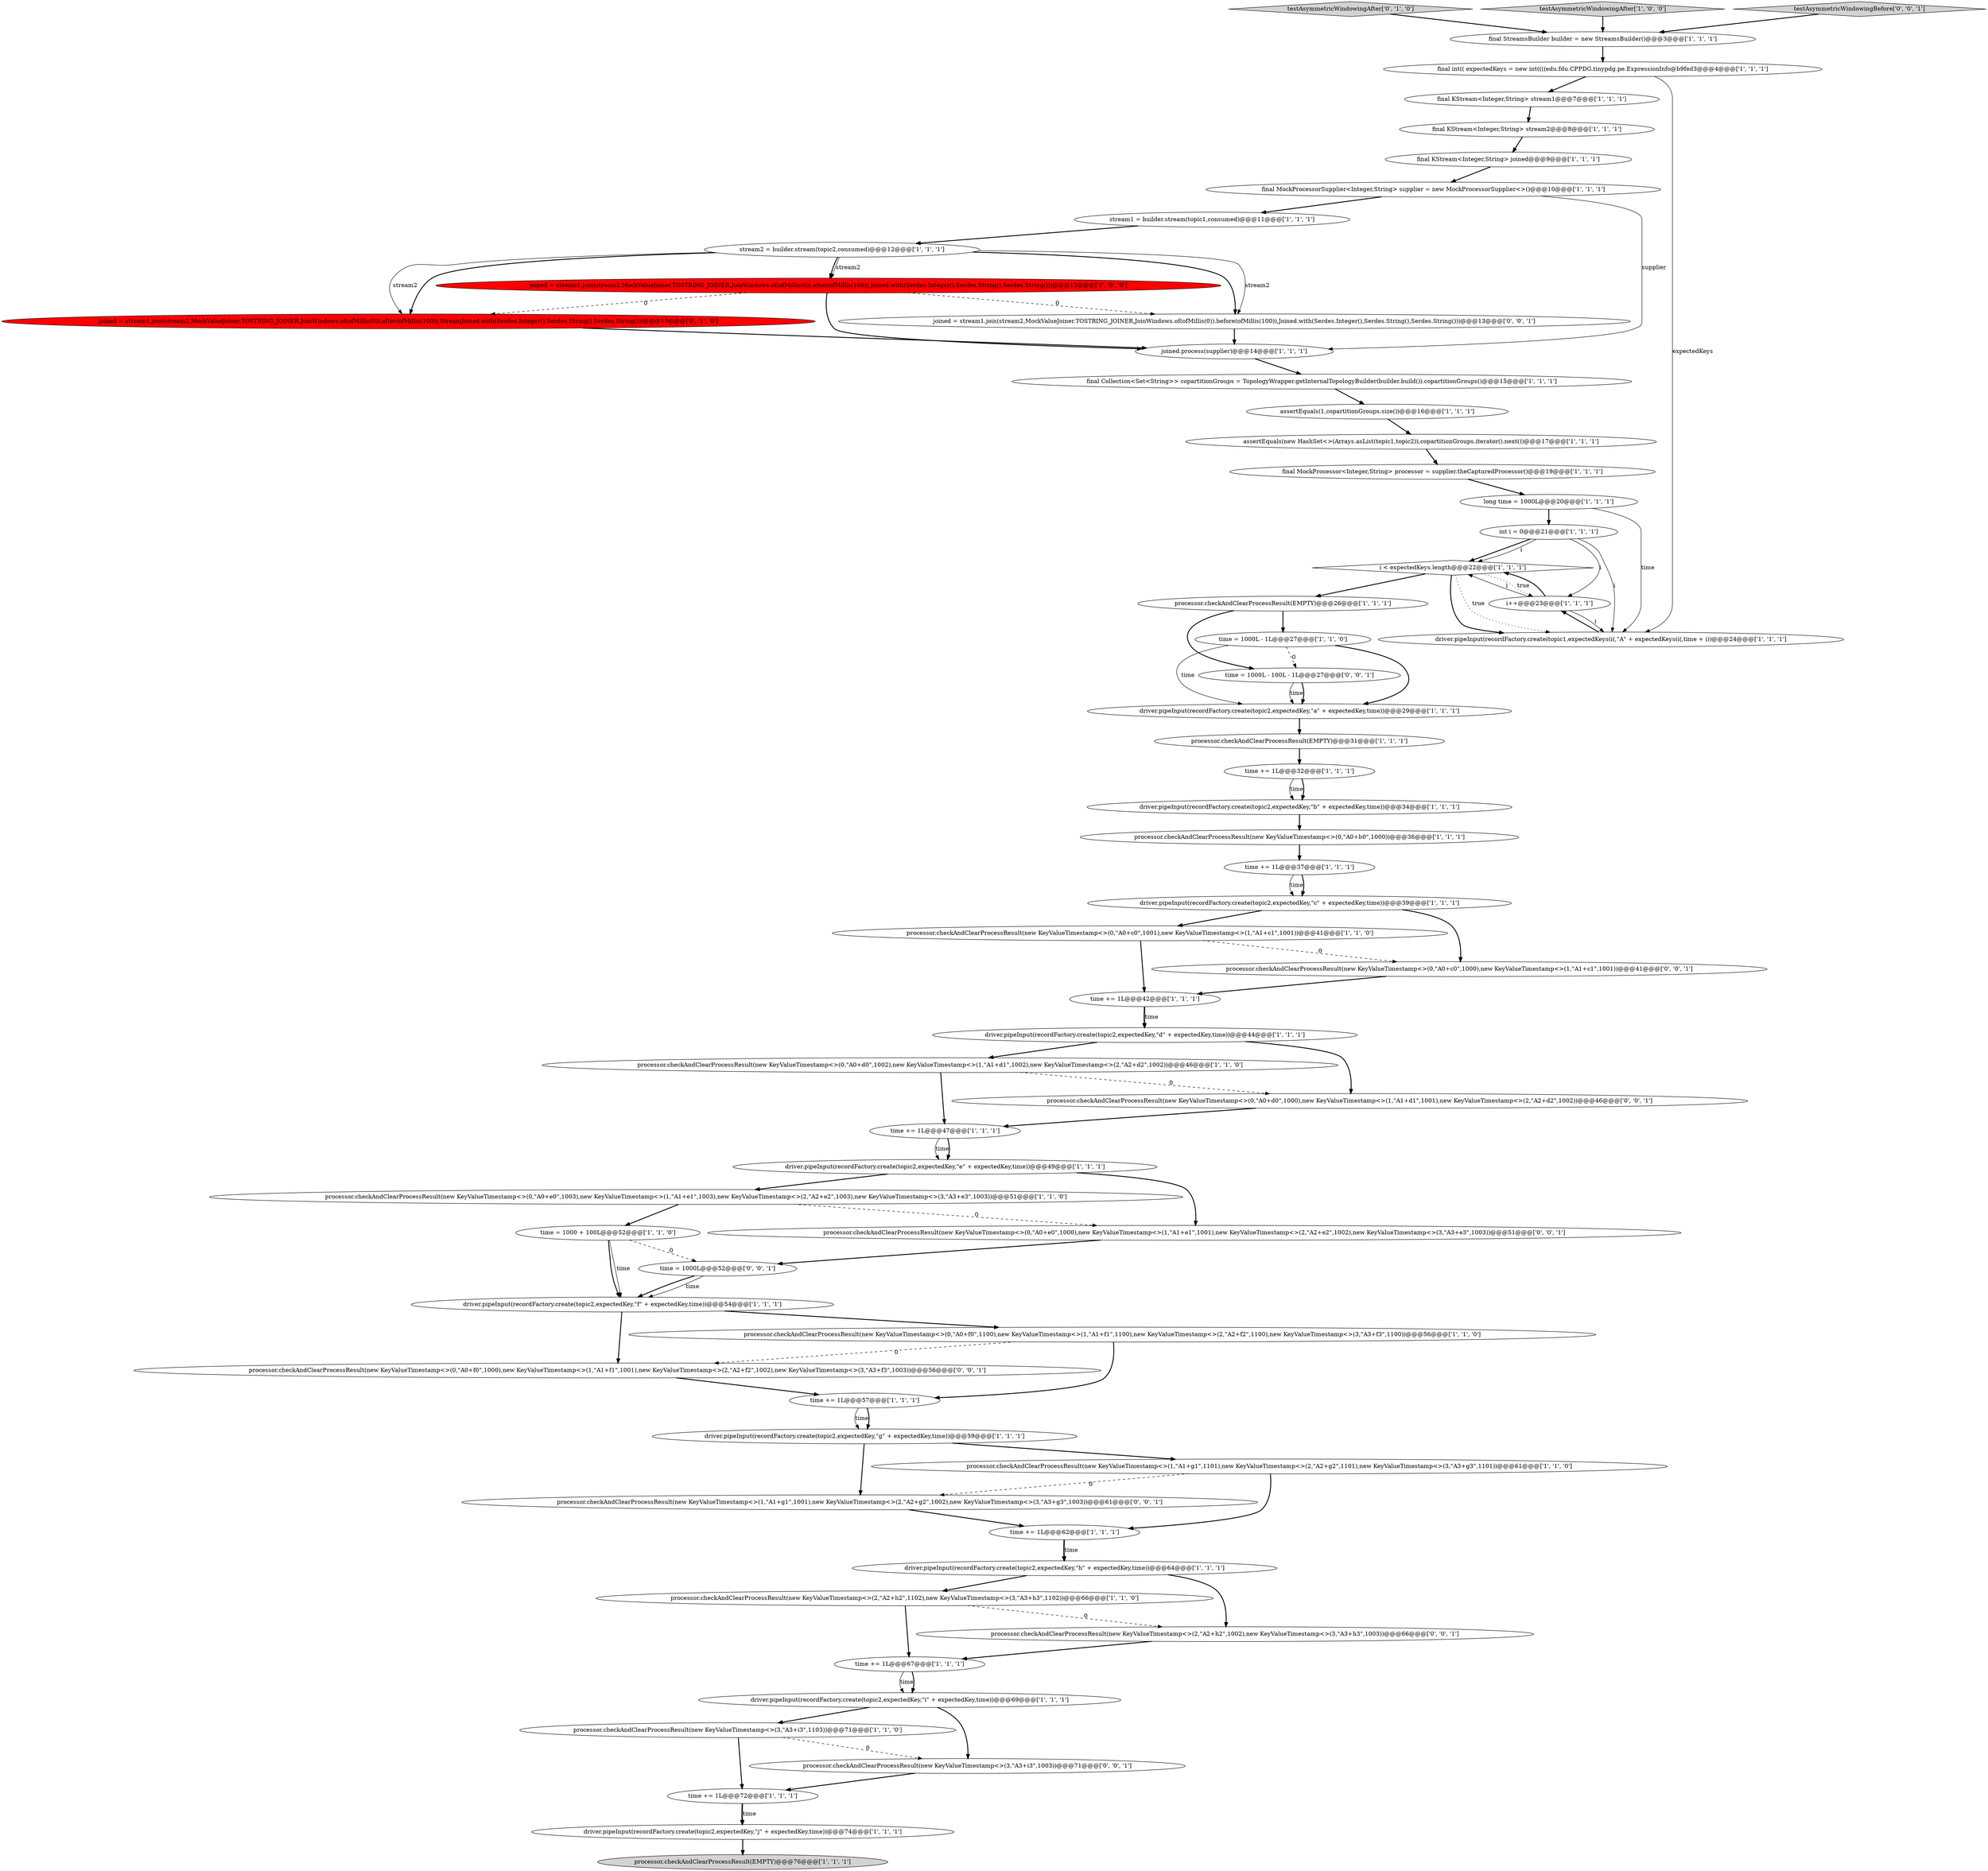 digraph {
20 [style = filled, label = "joined = stream1.join(stream2,MockValueJoiner.TOSTRING_JOINER,JoinWindows.of(ofMillis(0)).after(ofMillis(100)),Joined.with(Serdes.Integer(),Serdes.String(),Serdes.String()))@@@13@@@['1', '0', '0']", fillcolor = red, shape = ellipse image = "AAA1AAABBB1BBB"];
47 [style = filled, label = "time += 1L@@@37@@@['1', '1', '1']", fillcolor = white, shape = ellipse image = "AAA0AAABBB1BBB"];
44 [style = filled, label = "time += 1L@@@62@@@['1', '1', '1']", fillcolor = white, shape = ellipse image = "AAA0AAABBB1BBB"];
17 [style = filled, label = "stream2 = builder.stream(topic2,consumed)@@@12@@@['1', '1', '1']", fillcolor = white, shape = ellipse image = "AAA0AAABBB1BBB"];
42 [style = filled, label = "processor.checkAndClearProcessResult(new KeyValueTimestamp<>(0,\"A0+c0\",1001),new KeyValueTimestamp<>(1,\"A1+c1\",1001))@@@41@@@['1', '1', '0']", fillcolor = white, shape = ellipse image = "AAA0AAABBB1BBB"];
53 [style = filled, label = "processor.checkAndClearProcessResult(new KeyValueTimestamp<>(0,\"A0+f0\",1000),new KeyValueTimestamp<>(1,\"A1+f1\",1001),new KeyValueTimestamp<>(2,\"A2+f2\",1002),new KeyValueTimestamp<>(3,\"A3+f3\",1003))@@@56@@@['0', '0', '1']", fillcolor = white, shape = ellipse image = "AAA0AAABBB3BBB"];
46 [style = filled, label = "time += 1L@@@57@@@['1', '1', '1']", fillcolor = white, shape = ellipse image = "AAA0AAABBB1BBB"];
59 [style = filled, label = "processor.checkAndClearProcessResult(new KeyValueTimestamp<>(1,\"A1+g1\",1001),new KeyValueTimestamp<>(2,\"A2+g2\",1002),new KeyValueTimestamp<>(3,\"A3+g3\",1003))@@@61@@@['0', '0', '1']", fillcolor = white, shape = ellipse image = "AAA0AAABBB3BBB"];
61 [style = filled, label = "time = 1000L@@@52@@@['0', '0', '1']", fillcolor = white, shape = ellipse image = "AAA0AAABBB3BBB"];
32 [style = filled, label = "processor.checkAndClearProcessResult(new KeyValueTimestamp<>(1,\"A1+g1\",1101),new KeyValueTimestamp<>(2,\"A2+g2\",1101),new KeyValueTimestamp<>(3,\"A3+g3\",1101))@@@61@@@['1', '1', '0']", fillcolor = white, shape = ellipse image = "AAA0AAABBB1BBB"];
40 [style = filled, label = "i < expectedKeys.length@@@22@@@['1', '1', '1']", fillcolor = white, shape = diamond image = "AAA0AAABBB1BBB"];
3 [style = filled, label = "final KStream<Integer,String> joined@@@9@@@['1', '1', '1']", fillcolor = white, shape = ellipse image = "AAA0AAABBB1BBB"];
52 [style = filled, label = "joined = stream1.join(stream2,MockValueJoiner.TOSTRING_JOINER,JoinWindows.of(ofMillis(0)).after(ofMillis(100)),StreamJoined.with(Serdes.Integer(),Serdes.String(),Serdes.String()))@@@13@@@['0', '1', '0']", fillcolor = red, shape = ellipse image = "AAA1AAABBB2BBB"];
57 [style = filled, label = "joined = stream1.join(stream2,MockValueJoiner.TOSTRING_JOINER,JoinWindows.of(ofMillis(0)).before(ofMillis(100)),Joined.with(Serdes.Integer(),Serdes.String(),Serdes.String()))@@@13@@@['0', '0', '1']", fillcolor = white, shape = ellipse image = "AAA0AAABBB3BBB"];
31 [style = filled, label = "time += 1L@@@72@@@['1', '1', '1']", fillcolor = white, shape = ellipse image = "AAA0AAABBB1BBB"];
19 [style = filled, label = "assertEquals(1,copartitionGroups.size())@@@16@@@['1', '1', '1']", fillcolor = white, shape = ellipse image = "AAA0AAABBB1BBB"];
62 [style = filled, label = "processor.checkAndClearProcessResult(new KeyValueTimestamp<>(0,\"A0+c0\",1000),new KeyValueTimestamp<>(1,\"A1+c1\",1001))@@@41@@@['0', '0', '1']", fillcolor = white, shape = ellipse image = "AAA0AAABBB3BBB"];
11 [style = filled, label = "time = 1000 + 100L@@@52@@@['1', '1', '0']", fillcolor = white, shape = ellipse image = "AAA0AAABBB1BBB"];
6 [style = filled, label = "processor.checkAndClearProcessResult(new KeyValueTimestamp<>(0,\"A0+d0\",1002),new KeyValueTimestamp<>(1,\"A1+d1\",1002),new KeyValueTimestamp<>(2,\"A2+d2\",1002))@@@46@@@['1', '1', '0']", fillcolor = white, shape = ellipse image = "AAA0AAABBB1BBB"];
51 [style = filled, label = "testAsymmetricWindowingAfter['0', '1', '0']", fillcolor = lightgray, shape = diamond image = "AAA0AAABBB2BBB"];
16 [style = filled, label = "driver.pipeInput(recordFactory.create(topic2,expectedKey,\"f\" + expectedKey,time))@@@54@@@['1', '1', '1']", fillcolor = white, shape = ellipse image = "AAA0AAABBB1BBB"];
24 [style = filled, label = "final MockProcessorSupplier<Integer,String> supplier = new MockProcessorSupplier<>()@@@10@@@['1', '1', '1']", fillcolor = white, shape = ellipse image = "AAA0AAABBB1BBB"];
37 [style = filled, label = "final MockProcessor<Integer,String> processor = supplier.theCapturedProcessor()@@@19@@@['1', '1', '1']", fillcolor = white, shape = ellipse image = "AAA0AAABBB1BBB"];
48 [style = filled, label = "long time = 1000L@@@20@@@['1', '1', '1']", fillcolor = white, shape = ellipse image = "AAA0AAABBB1BBB"];
34 [style = filled, label = "processor.checkAndClearProcessResult(new KeyValueTimestamp<>(2,\"A2+h2\",1102),new KeyValueTimestamp<>(3,\"A3+h3\",1102))@@@66@@@['1', '1', '0']", fillcolor = white, shape = ellipse image = "AAA0AAABBB1BBB"];
39 [style = filled, label = "int i = 0@@@21@@@['1', '1', '1']", fillcolor = white, shape = ellipse image = "AAA0AAABBB1BBB"];
26 [style = filled, label = "driver.pipeInput(recordFactory.create(topic2,expectedKey,\"e\" + expectedKey,time))@@@49@@@['1', '1', '1']", fillcolor = white, shape = ellipse image = "AAA0AAABBB1BBB"];
23 [style = filled, label = "driver.pipeInput(recordFactory.create(topic2,expectedKey,\"a\" + expectedKey,time))@@@29@@@['1', '1', '1']", fillcolor = white, shape = ellipse image = "AAA0AAABBB1BBB"];
41 [style = filled, label = "processor.checkAndClearProcessResult(EMPTY)@@@26@@@['1', '1', '1']", fillcolor = white, shape = ellipse image = "AAA0AAABBB1BBB"];
30 [style = filled, label = "final KStream<Integer,String> stream2@@@8@@@['1', '1', '1']", fillcolor = white, shape = ellipse image = "AAA0AAABBB1BBB"];
63 [style = filled, label = "processor.checkAndClearProcessResult(new KeyValueTimestamp<>(2,\"A2+h2\",1002),new KeyValueTimestamp<>(3,\"A3+h3\",1003))@@@66@@@['0', '0', '1']", fillcolor = white, shape = ellipse image = "AAA0AAABBB3BBB"];
15 [style = filled, label = "stream1 = builder.stream(topic1,consumed)@@@11@@@['1', '1', '1']", fillcolor = white, shape = ellipse image = "AAA0AAABBB1BBB"];
25 [style = filled, label = "processor.checkAndClearProcessResult(new KeyValueTimestamp<>(3,\"A3+i3\",1103))@@@71@@@['1', '1', '0']", fillcolor = white, shape = ellipse image = "AAA0AAABBB1BBB"];
28 [style = filled, label = "time += 1L@@@42@@@['1', '1', '1']", fillcolor = white, shape = ellipse image = "AAA0AAABBB1BBB"];
50 [style = filled, label = "testAsymmetricWindowingAfter['1', '0', '0']", fillcolor = lightgray, shape = diamond image = "AAA0AAABBB1BBB"];
1 [style = filled, label = "time += 1L@@@32@@@['1', '1', '1']", fillcolor = white, shape = ellipse image = "AAA0AAABBB1BBB"];
18 [style = filled, label = "final KStream<Integer,String> stream1@@@7@@@['1', '1', '1']", fillcolor = white, shape = ellipse image = "AAA0AAABBB1BBB"];
36 [style = filled, label = "final StreamsBuilder builder = new StreamsBuilder()@@@3@@@['1', '1', '1']", fillcolor = white, shape = ellipse image = "AAA0AAABBB1BBB"];
43 [style = filled, label = "driver.pipeInput(recordFactory.create(topic2,expectedKey,\"g\" + expectedKey,time))@@@59@@@['1', '1', '1']", fillcolor = white, shape = ellipse image = "AAA0AAABBB1BBB"];
55 [style = filled, label = "processor.checkAndClearProcessResult(new KeyValueTimestamp<>(3,\"A3+i3\",1003))@@@71@@@['0', '0', '1']", fillcolor = white, shape = ellipse image = "AAA0AAABBB3BBB"];
27 [style = filled, label = "processor.checkAndClearProcessResult(new KeyValueTimestamp<>(0,\"A0+f0\",1100),new KeyValueTimestamp<>(1,\"A1+f1\",1100),new KeyValueTimestamp<>(2,\"A2+f2\",1100),new KeyValueTimestamp<>(3,\"A3+f3\",1100))@@@56@@@['1', '1', '0']", fillcolor = white, shape = ellipse image = "AAA0AAABBB1BBB"];
14 [style = filled, label = "time += 1L@@@67@@@['1', '1', '1']", fillcolor = white, shape = ellipse image = "AAA0AAABBB1BBB"];
8 [style = filled, label = "driver.pipeInput(recordFactory.create(topic2,expectedKey,\"c\" + expectedKey,time))@@@39@@@['1', '1', '1']", fillcolor = white, shape = ellipse image = "AAA0AAABBB1BBB"];
13 [style = filled, label = "driver.pipeInput(recordFactory.create(topic2,expectedKey,\"i\" + expectedKey,time))@@@69@@@['1', '1', '1']", fillcolor = white, shape = ellipse image = "AAA0AAABBB1BBB"];
7 [style = filled, label = "i++@@@23@@@['1', '1', '1']", fillcolor = white, shape = ellipse image = "AAA0AAABBB1BBB"];
4 [style = filled, label = "driver.pipeInput(recordFactory.create(topic2,expectedKey,\"b\" + expectedKey,time))@@@34@@@['1', '1', '1']", fillcolor = white, shape = ellipse image = "AAA0AAABBB1BBB"];
60 [style = filled, label = "processor.checkAndClearProcessResult(new KeyValueTimestamp<>(0,\"A0+d0\",1000),new KeyValueTimestamp<>(1,\"A1+d1\",1001),new KeyValueTimestamp<>(2,\"A2+d2\",1002))@@@46@@@['0', '0', '1']", fillcolor = white, shape = ellipse image = "AAA0AAABBB3BBB"];
54 [style = filled, label = "testAsymmetricWindowingBefore['0', '0', '1']", fillcolor = lightgray, shape = diamond image = "AAA0AAABBB3BBB"];
10 [style = filled, label = "final int(( expectedKeys = new int((((edu.fdu.CPPDG.tinypdg.pe.ExpressionInfo@b9fed3@@@4@@@['1', '1', '1']", fillcolor = white, shape = ellipse image = "AAA0AAABBB1BBB"];
29 [style = filled, label = "processor.checkAndClearProcessResult(new KeyValueTimestamp<>(0,\"A0+e0\",1003),new KeyValueTimestamp<>(1,\"A1+e1\",1003),new KeyValueTimestamp<>(2,\"A2+e2\",1003),new KeyValueTimestamp<>(3,\"A3+e3\",1003))@@@51@@@['1', '1', '0']", fillcolor = white, shape = ellipse image = "AAA0AAABBB1BBB"];
21 [style = filled, label = "driver.pipeInput(recordFactory.create(topic2,expectedKey,\"h\" + expectedKey,time))@@@64@@@['1', '1', '1']", fillcolor = white, shape = ellipse image = "AAA0AAABBB1BBB"];
38 [style = filled, label = "driver.pipeInput(recordFactory.create(topic2,expectedKey,\"d\" + expectedKey,time))@@@44@@@['1', '1', '1']", fillcolor = white, shape = ellipse image = "AAA0AAABBB1BBB"];
22 [style = filled, label = "time = 1000L - 1L@@@27@@@['1', '1', '0']", fillcolor = white, shape = ellipse image = "AAA0AAABBB1BBB"];
2 [style = filled, label = "final Collection<Set<String>> copartitionGroups = TopologyWrapper.getInternalTopologyBuilder(builder.build()).copartitionGroups()@@@15@@@['1', '1', '1']", fillcolor = white, shape = ellipse image = "AAA0AAABBB1BBB"];
56 [style = filled, label = "time = 1000L - 100L - 1L@@@27@@@['0', '0', '1']", fillcolor = white, shape = ellipse image = "AAA0AAABBB3BBB"];
45 [style = filled, label = "driver.pipeInput(recordFactory.create(topic1,expectedKeys(i(,\"A\" + expectedKeys(i(,time + i))@@@24@@@['1', '1', '1']", fillcolor = white, shape = ellipse image = "AAA0AAABBB1BBB"];
35 [style = filled, label = "joined.process(supplier)@@@14@@@['1', '1', '1']", fillcolor = white, shape = ellipse image = "AAA0AAABBB1BBB"];
33 [style = filled, label = "time += 1L@@@47@@@['1', '1', '1']", fillcolor = white, shape = ellipse image = "AAA0AAABBB1BBB"];
0 [style = filled, label = "driver.pipeInput(recordFactory.create(topic2,expectedKey,\"j\" + expectedKey,time))@@@74@@@['1', '1', '1']", fillcolor = white, shape = ellipse image = "AAA0AAABBB1BBB"];
5 [style = filled, label = "processor.checkAndClearProcessResult(new KeyValueTimestamp<>(0,\"A0+b0\",1000))@@@36@@@['1', '1', '1']", fillcolor = white, shape = ellipse image = "AAA0AAABBB1BBB"];
49 [style = filled, label = "assertEquals(new HashSet<>(Arrays.asList(topic1,topic2)),copartitionGroups.iterator().next())@@@17@@@['1', '1', '1']", fillcolor = white, shape = ellipse image = "AAA0AAABBB1BBB"];
58 [style = filled, label = "processor.checkAndClearProcessResult(new KeyValueTimestamp<>(0,\"A0+e0\",1000),new KeyValueTimestamp<>(1,\"A1+e1\",1001),new KeyValueTimestamp<>(2,\"A2+e2\",1002),new KeyValueTimestamp<>(3,\"A3+e3\",1003))@@@51@@@['0', '0', '1']", fillcolor = white, shape = ellipse image = "AAA0AAABBB3BBB"];
9 [style = filled, label = "processor.checkAndClearProcessResult(EMPTY)@@@31@@@['1', '1', '1']", fillcolor = white, shape = ellipse image = "AAA0AAABBB1BBB"];
12 [style = filled, label = "processor.checkAndClearProcessResult(EMPTY)@@@76@@@['1', '1', '1']", fillcolor = lightgray, shape = ellipse image = "AAA0AAABBB1BBB"];
39->7 [style = solid, label="i"];
1->4 [style = solid, label="time"];
20->52 [style = dashed, label="0"];
11->16 [style = solid, label="time"];
3->24 [style = bold, label=""];
13->55 [style = bold, label=""];
24->35 [style = solid, label="supplier"];
56->23 [style = solid, label="time"];
28->38 [style = bold, label=""];
18->30 [style = bold, label=""];
48->39 [style = bold, label=""];
45->7 [style = bold, label=""];
25->31 [style = bold, label=""];
32->59 [style = dashed, label="0"];
15->17 [style = bold, label=""];
14->13 [style = solid, label="time"];
46->43 [style = solid, label="time"];
37->48 [style = bold, label=""];
17->20 [style = solid, label="stream2"];
47->8 [style = solid, label="time"];
41->22 [style = bold, label=""];
25->55 [style = dashed, label="0"];
55->31 [style = bold, label=""];
48->45 [style = solid, label="time"];
52->35 [style = bold, label=""];
17->20 [style = bold, label=""];
11->16 [style = bold, label=""];
13->25 [style = bold, label=""];
33->26 [style = solid, label="time"];
1->4 [style = bold, label=""];
44->21 [style = bold, label=""];
22->23 [style = solid, label="time"];
29->58 [style = dashed, label="0"];
6->60 [style = dashed, label="0"];
7->45 [style = solid, label="i"];
43->32 [style = bold, label=""];
27->53 [style = dashed, label="0"];
22->23 [style = bold, label=""];
38->6 [style = bold, label=""];
8->62 [style = bold, label=""];
27->46 [style = bold, label=""];
10->45 [style = solid, label="expectedKeys"];
20->57 [style = dashed, label="0"];
56->23 [style = bold, label=""];
62->28 [style = bold, label=""];
34->14 [style = bold, label=""];
17->57 [style = solid, label="stream2"];
59->44 [style = bold, label=""];
9->1 [style = bold, label=""];
57->35 [style = bold, label=""];
29->11 [style = bold, label=""];
63->14 [style = bold, label=""];
46->43 [style = bold, label=""];
42->62 [style = dashed, label="0"];
10->18 [style = bold, label=""];
17->52 [style = bold, label=""];
58->61 [style = bold, label=""];
43->59 [style = bold, label=""];
49->37 [style = bold, label=""];
16->27 [style = bold, label=""];
44->21 [style = solid, label="time"];
31->0 [style = bold, label=""];
28->38 [style = solid, label="time"];
0->12 [style = bold, label=""];
17->52 [style = solid, label="stream2"];
21->34 [style = bold, label=""];
35->2 [style = bold, label=""];
33->26 [style = bold, label=""];
53->46 [style = bold, label=""];
54->36 [style = bold, label=""];
51->36 [style = bold, label=""];
30->3 [style = bold, label=""];
22->56 [style = dashed, label="0"];
39->40 [style = bold, label=""];
6->33 [style = bold, label=""];
32->44 [style = bold, label=""];
61->16 [style = solid, label="time"];
14->13 [style = bold, label=""];
42->28 [style = bold, label=""];
4->5 [style = bold, label=""];
39->40 [style = solid, label="i"];
7->40 [style = bold, label=""];
36->10 [style = bold, label=""];
24->15 [style = bold, label=""];
39->45 [style = solid, label="i"];
26->58 [style = bold, label=""];
2->19 [style = bold, label=""];
61->16 [style = bold, label=""];
47->8 [style = bold, label=""];
26->29 [style = bold, label=""];
41->56 [style = bold, label=""];
38->60 [style = bold, label=""];
16->53 [style = bold, label=""];
7->40 [style = solid, label="i"];
17->57 [style = bold, label=""];
5->47 [style = bold, label=""];
60->33 [style = bold, label=""];
8->42 [style = bold, label=""];
21->63 [style = bold, label=""];
19->49 [style = bold, label=""];
50->36 [style = bold, label=""];
31->0 [style = solid, label="time"];
40->41 [style = bold, label=""];
11->61 [style = dashed, label="0"];
40->7 [style = dotted, label="true"];
40->45 [style = bold, label=""];
20->35 [style = bold, label=""];
40->45 [style = dotted, label="true"];
23->9 [style = bold, label=""];
34->63 [style = dashed, label="0"];
}
